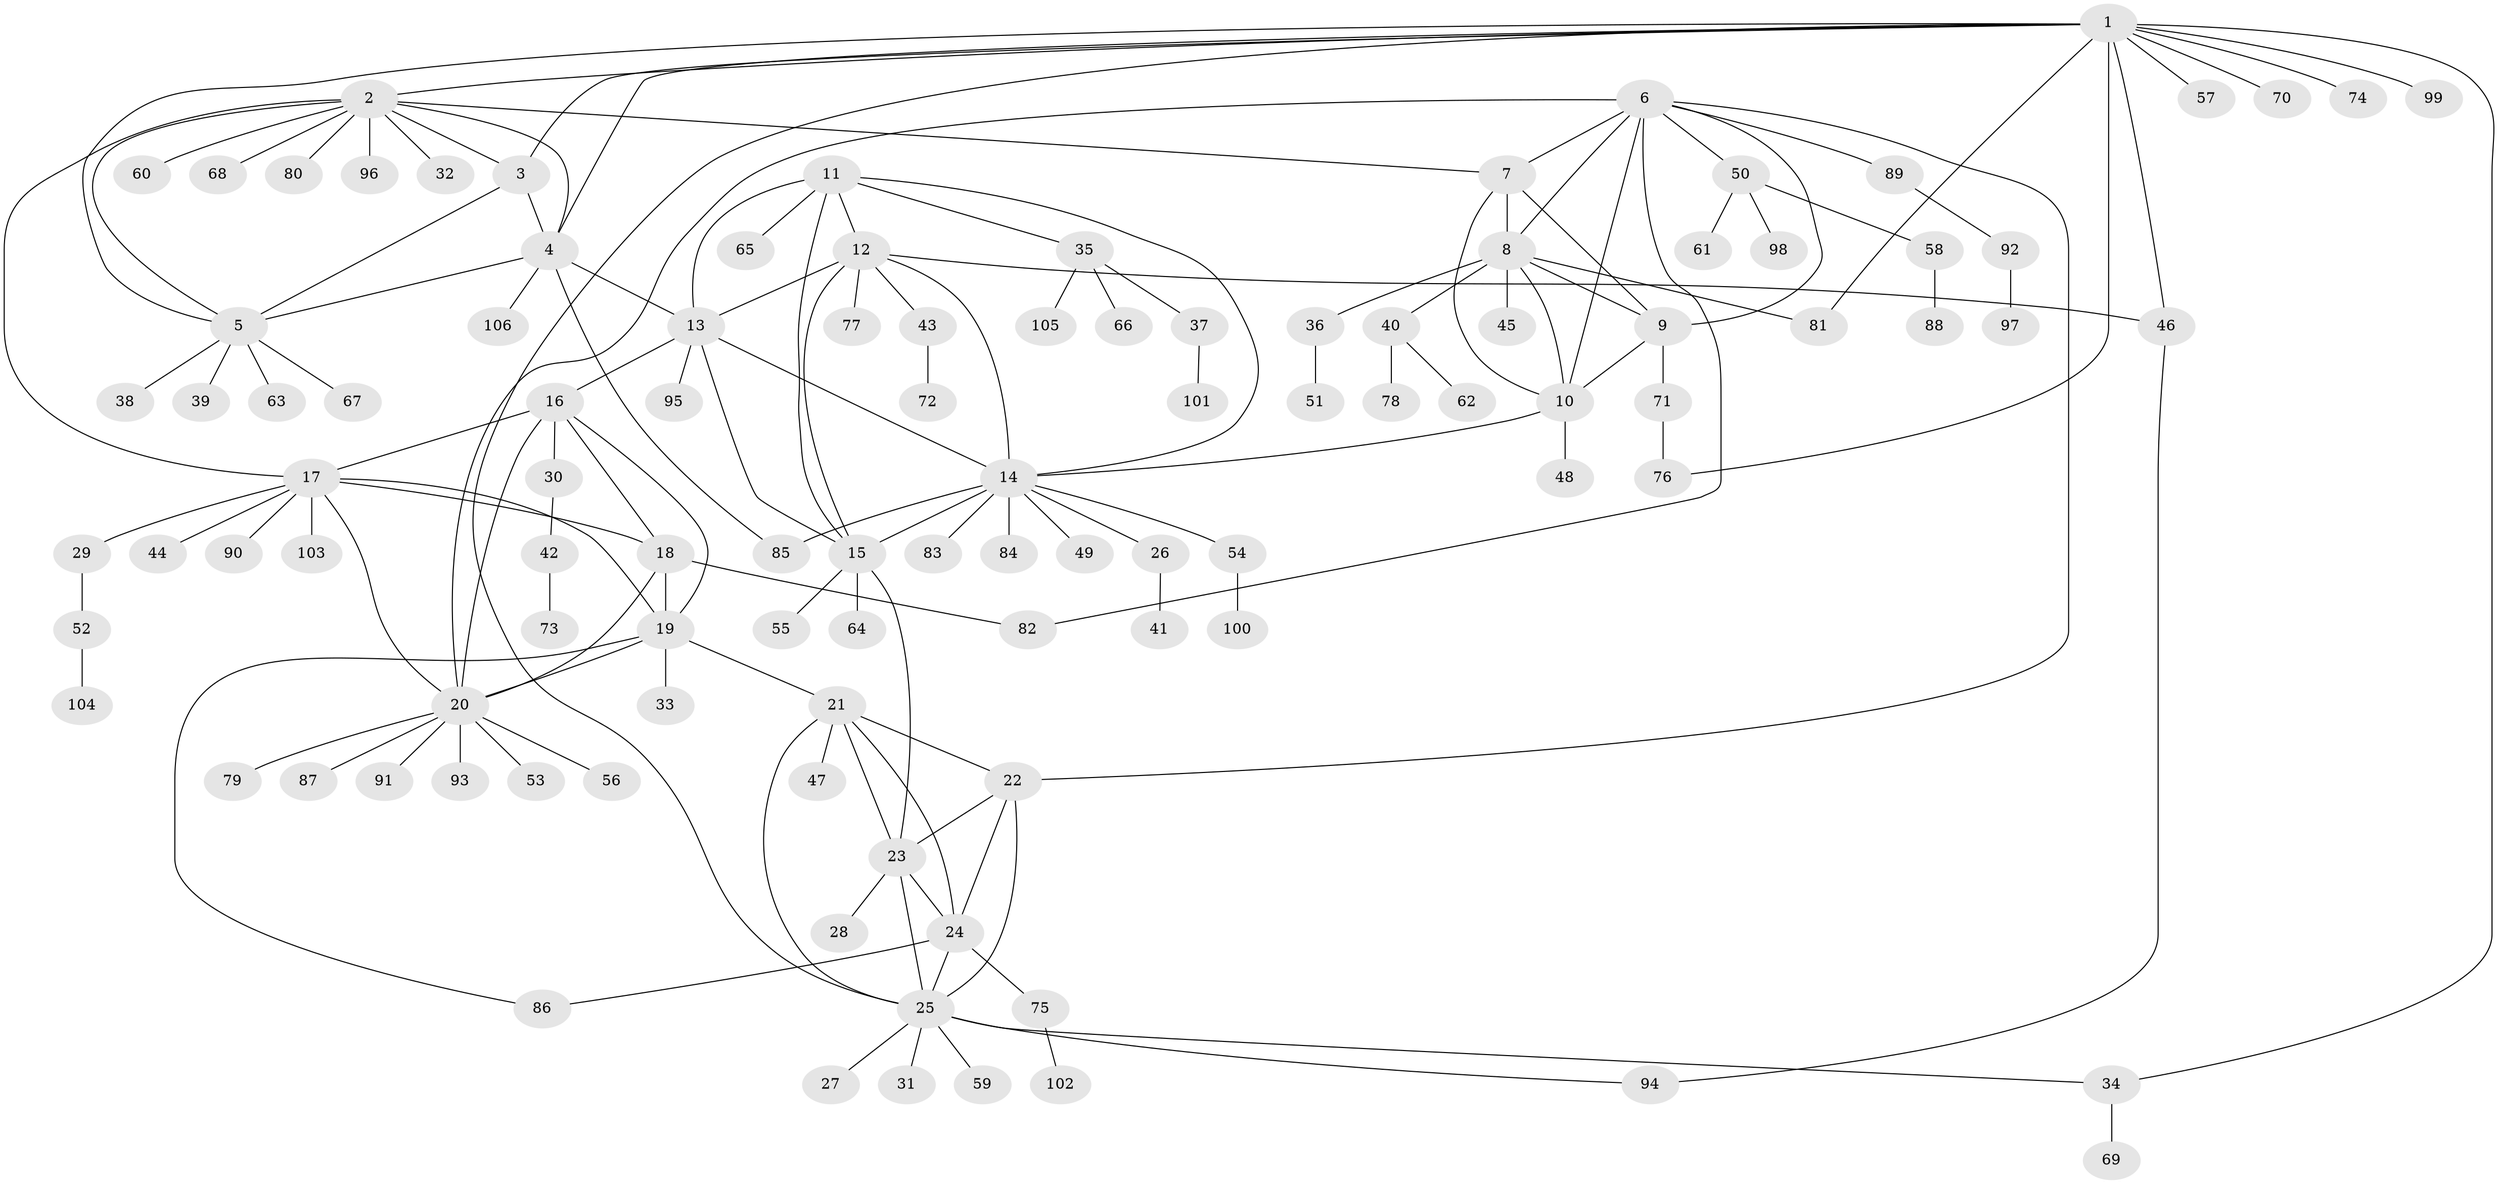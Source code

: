 // Generated by graph-tools (version 1.1) at 2025/50/03/09/25 03:50:37]
// undirected, 106 vertices, 149 edges
graph export_dot {
graph [start="1"]
  node [color=gray90,style=filled];
  1;
  2;
  3;
  4;
  5;
  6;
  7;
  8;
  9;
  10;
  11;
  12;
  13;
  14;
  15;
  16;
  17;
  18;
  19;
  20;
  21;
  22;
  23;
  24;
  25;
  26;
  27;
  28;
  29;
  30;
  31;
  32;
  33;
  34;
  35;
  36;
  37;
  38;
  39;
  40;
  41;
  42;
  43;
  44;
  45;
  46;
  47;
  48;
  49;
  50;
  51;
  52;
  53;
  54;
  55;
  56;
  57;
  58;
  59;
  60;
  61;
  62;
  63;
  64;
  65;
  66;
  67;
  68;
  69;
  70;
  71;
  72;
  73;
  74;
  75;
  76;
  77;
  78;
  79;
  80;
  81;
  82;
  83;
  84;
  85;
  86;
  87;
  88;
  89;
  90;
  91;
  92;
  93;
  94;
  95;
  96;
  97;
  98;
  99;
  100;
  101;
  102;
  103;
  104;
  105;
  106;
  1 -- 2;
  1 -- 3;
  1 -- 4;
  1 -- 5;
  1 -- 25;
  1 -- 34;
  1 -- 46;
  1 -- 57;
  1 -- 70;
  1 -- 74;
  1 -- 76;
  1 -- 81;
  1 -- 99;
  2 -- 3;
  2 -- 4;
  2 -- 5;
  2 -- 7;
  2 -- 17;
  2 -- 32;
  2 -- 60;
  2 -- 68;
  2 -- 80;
  2 -- 96;
  3 -- 4;
  3 -- 5;
  4 -- 5;
  4 -- 13;
  4 -- 85;
  4 -- 106;
  5 -- 38;
  5 -- 39;
  5 -- 63;
  5 -- 67;
  6 -- 7;
  6 -- 8;
  6 -- 9;
  6 -- 10;
  6 -- 20;
  6 -- 22;
  6 -- 50;
  6 -- 82;
  6 -- 89;
  7 -- 8;
  7 -- 9;
  7 -- 10;
  8 -- 9;
  8 -- 10;
  8 -- 36;
  8 -- 40;
  8 -- 45;
  8 -- 81;
  9 -- 10;
  9 -- 71;
  10 -- 14;
  10 -- 48;
  11 -- 12;
  11 -- 13;
  11 -- 14;
  11 -- 15;
  11 -- 35;
  11 -- 65;
  12 -- 13;
  12 -- 14;
  12 -- 15;
  12 -- 43;
  12 -- 46;
  12 -- 77;
  13 -- 14;
  13 -- 15;
  13 -- 16;
  13 -- 95;
  14 -- 15;
  14 -- 26;
  14 -- 49;
  14 -- 54;
  14 -- 83;
  14 -- 84;
  14 -- 85;
  15 -- 23;
  15 -- 55;
  15 -- 64;
  16 -- 17;
  16 -- 18;
  16 -- 19;
  16 -- 20;
  16 -- 30;
  17 -- 18;
  17 -- 19;
  17 -- 20;
  17 -- 29;
  17 -- 44;
  17 -- 90;
  17 -- 103;
  18 -- 19;
  18 -- 20;
  18 -- 82;
  19 -- 20;
  19 -- 21;
  19 -- 33;
  19 -- 86;
  20 -- 53;
  20 -- 56;
  20 -- 79;
  20 -- 87;
  20 -- 91;
  20 -- 93;
  21 -- 22;
  21 -- 23;
  21 -- 24;
  21 -- 25;
  21 -- 47;
  22 -- 23;
  22 -- 24;
  22 -- 25;
  23 -- 24;
  23 -- 25;
  23 -- 28;
  24 -- 25;
  24 -- 75;
  24 -- 86;
  25 -- 27;
  25 -- 31;
  25 -- 34;
  25 -- 59;
  25 -- 94;
  26 -- 41;
  29 -- 52;
  30 -- 42;
  34 -- 69;
  35 -- 37;
  35 -- 66;
  35 -- 105;
  36 -- 51;
  37 -- 101;
  40 -- 62;
  40 -- 78;
  42 -- 73;
  43 -- 72;
  46 -- 94;
  50 -- 58;
  50 -- 61;
  50 -- 98;
  52 -- 104;
  54 -- 100;
  58 -- 88;
  71 -- 76;
  75 -- 102;
  89 -- 92;
  92 -- 97;
}
